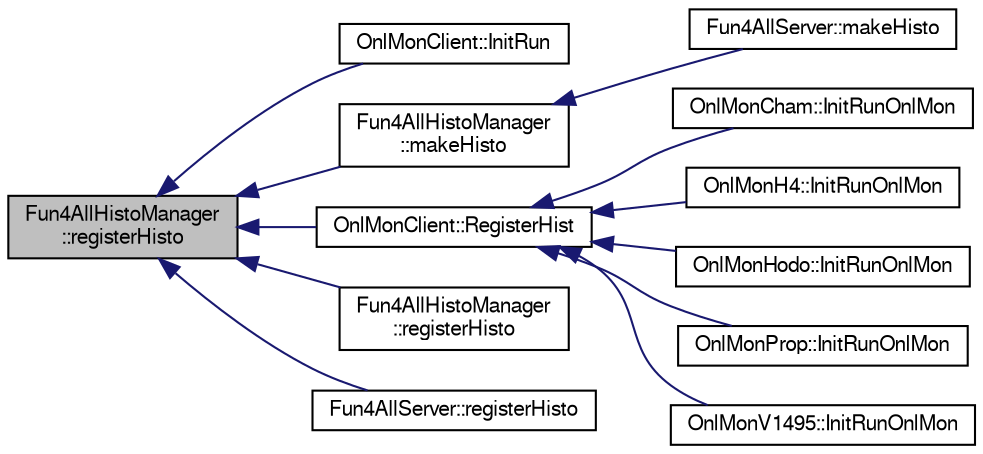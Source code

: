 digraph "Fun4AllHistoManager::registerHisto"
{
  bgcolor="transparent";
  edge [fontname="FreeSans",fontsize="10",labelfontname="FreeSans",labelfontsize="10"];
  node [fontname="FreeSans",fontsize="10",shape=record];
  rankdir="LR";
  Node1 [label="Fun4AllHistoManager\l::registerHisto",height=0.2,width=0.4,color="black", fillcolor="grey75", style="filled" fontcolor="black"];
  Node1 -> Node2 [dir="back",color="midnightblue",fontsize="10",style="solid",fontname="FreeSans"];
  Node2 [label="OnlMonClient::InitRun",height=0.2,width=0.4,color="black",URL="$d9/d62/classOnlMonClient.html#a8eec0bd29f49d0ba659e332dee888a4c"];
  Node1 -> Node3 [dir="back",color="midnightblue",fontsize="10",style="solid",fontname="FreeSans"];
  Node3 [label="Fun4AllHistoManager\l::makeHisto",height=0.2,width=0.4,color="black",URL="$d3/d96/classFun4AllHistoManager.html#ad13a9bc82841ea99d349f7b9b5f93177"];
  Node3 -> Node4 [dir="back",color="midnightblue",fontsize="10",style="solid",fontname="FreeSans"];
  Node4 [label="Fun4AllServer::makeHisto",height=0.2,width=0.4,color="black",URL="$da/d29/classFun4AllServer.html#a248740a0e8d771bcabbe44cc08a5a1b6"];
  Node1 -> Node5 [dir="back",color="midnightblue",fontsize="10",style="solid",fontname="FreeSans"];
  Node5 [label="OnlMonClient::RegisterHist",height=0.2,width=0.4,color="black",URL="$d9/d62/classOnlMonClient.html#a8d9777853eb790abf4721f25cf4340cd"];
  Node5 -> Node6 [dir="back",color="midnightblue",fontsize="10",style="solid",fontname="FreeSans"];
  Node6 [label="OnlMonCham::InitRunOnlMon",height=0.2,width=0.4,color="black",URL="$db/d15/classOnlMonCham.html#aaf9e68b3b806ed449fb7d5e3e54b03cd"];
  Node5 -> Node7 [dir="back",color="midnightblue",fontsize="10",style="solid",fontname="FreeSans"];
  Node7 [label="OnlMonH4::InitRunOnlMon",height=0.2,width=0.4,color="black",URL="$d2/d02/classOnlMonH4.html#a4903332f47864785a12cf8f4938dd0c3"];
  Node5 -> Node8 [dir="back",color="midnightblue",fontsize="10",style="solid",fontname="FreeSans"];
  Node8 [label="OnlMonHodo::InitRunOnlMon",height=0.2,width=0.4,color="black",URL="$d8/dc8/classOnlMonHodo.html#a7722572b5da3befd0a1d4ccbae0f903d"];
  Node5 -> Node9 [dir="back",color="midnightblue",fontsize="10",style="solid",fontname="FreeSans"];
  Node9 [label="OnlMonProp::InitRunOnlMon",height=0.2,width=0.4,color="black",URL="$d7/dac/classOnlMonProp.html#aeb8c4230a23173cc8d3d27db00d98be0"];
  Node5 -> Node10 [dir="back",color="midnightblue",fontsize="10",style="solid",fontname="FreeSans"];
  Node10 [label="OnlMonV1495::InitRunOnlMon",height=0.2,width=0.4,color="black",URL="$d6/d41/classOnlMonV1495.html#a89a01d9a67e3993664c0ebaa343bdf77"];
  Node1 -> Node11 [dir="back",color="midnightblue",fontsize="10",style="solid",fontname="FreeSans"];
  Node11 [label="Fun4AllHistoManager\l::registerHisto",height=0.2,width=0.4,color="black",URL="$d3/d96/classFun4AllHistoManager.html#a9af9dcb3bbd224b1581988bca1244a63"];
  Node1 -> Node12 [dir="back",color="midnightblue",fontsize="10",style="solid",fontname="FreeSans"];
  Node12 [label="Fun4AllServer::registerHisto",height=0.2,width=0.4,color="black",URL="$da/d29/classFun4AllServer.html#aefb265a71e11287ea38dea3a0f0b9b4f"];
}
